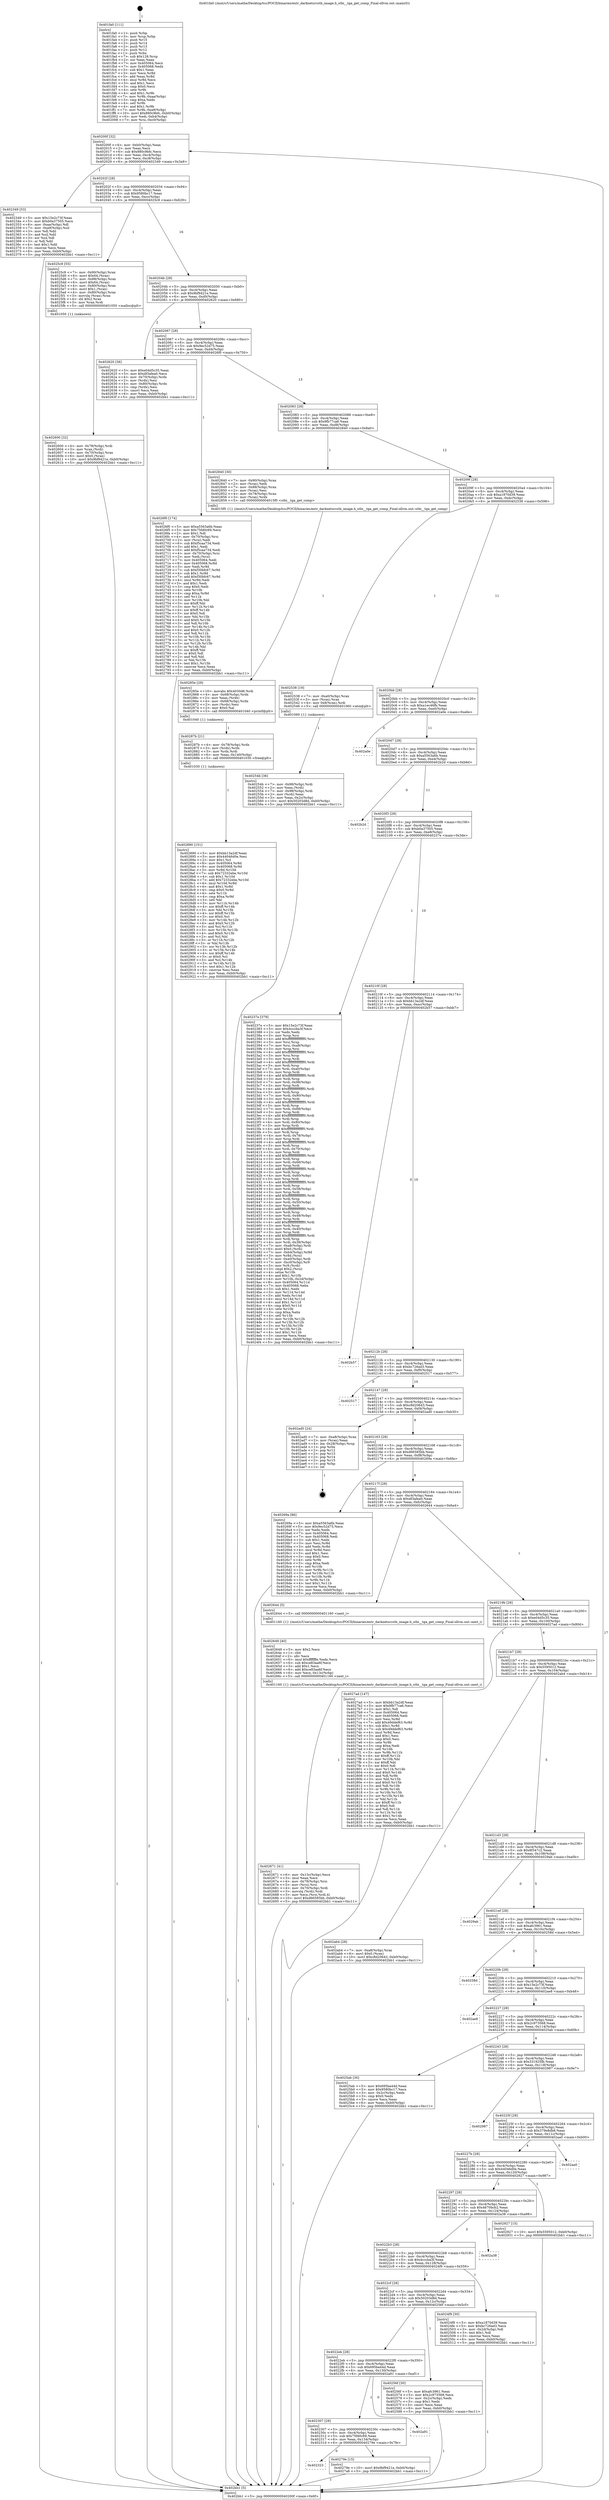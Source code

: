 digraph "0x401fa0" {
  label = "0x401fa0 (/mnt/c/Users/mathe/Desktop/tcc/POCII/binaries/extr_darknetsrcstb_image.h_stbi__tga_get_comp_Final-ollvm.out::main(0))"
  labelloc = "t"
  node[shape=record]

  Entry [label="",width=0.3,height=0.3,shape=circle,fillcolor=black,style=filled]
  "0x40200f" [label="{
     0x40200f [32]\l
     | [instrs]\l
     &nbsp;&nbsp;0x40200f \<+6\>: mov -0xb0(%rbp),%eax\l
     &nbsp;&nbsp;0x402015 \<+2\>: mov %eax,%ecx\l
     &nbsp;&nbsp;0x402017 \<+6\>: sub $0x880c9bfc,%ecx\l
     &nbsp;&nbsp;0x40201d \<+6\>: mov %eax,-0xc4(%rbp)\l
     &nbsp;&nbsp;0x402023 \<+6\>: mov %ecx,-0xc8(%rbp)\l
     &nbsp;&nbsp;0x402029 \<+6\>: je 0000000000402349 \<main+0x3a9\>\l
  }"]
  "0x402349" [label="{
     0x402349 [53]\l
     | [instrs]\l
     &nbsp;&nbsp;0x402349 \<+5\>: mov $0x15e2c73f,%eax\l
     &nbsp;&nbsp;0x40234e \<+5\>: mov $0xb0a37505,%ecx\l
     &nbsp;&nbsp;0x402353 \<+6\>: mov -0xaa(%rbp),%dl\l
     &nbsp;&nbsp;0x402359 \<+7\>: mov -0xa9(%rbp),%sil\l
     &nbsp;&nbsp;0x402360 \<+3\>: mov %dl,%dil\l
     &nbsp;&nbsp;0x402363 \<+3\>: and %sil,%dil\l
     &nbsp;&nbsp;0x402366 \<+3\>: xor %sil,%dl\l
     &nbsp;&nbsp;0x402369 \<+3\>: or %dl,%dil\l
     &nbsp;&nbsp;0x40236c \<+4\>: test $0x1,%dil\l
     &nbsp;&nbsp;0x402370 \<+3\>: cmovne %ecx,%eax\l
     &nbsp;&nbsp;0x402373 \<+6\>: mov %eax,-0xb0(%rbp)\l
     &nbsp;&nbsp;0x402379 \<+5\>: jmp 0000000000402bb1 \<main+0xc11\>\l
  }"]
  "0x40202f" [label="{
     0x40202f [28]\l
     | [instrs]\l
     &nbsp;&nbsp;0x40202f \<+5\>: jmp 0000000000402034 \<main+0x94\>\l
     &nbsp;&nbsp;0x402034 \<+6\>: mov -0xc4(%rbp),%eax\l
     &nbsp;&nbsp;0x40203a \<+5\>: sub $0x9580bc17,%eax\l
     &nbsp;&nbsp;0x40203f \<+6\>: mov %eax,-0xcc(%rbp)\l
     &nbsp;&nbsp;0x402045 \<+6\>: je 00000000004025c9 \<main+0x629\>\l
  }"]
  "0x402bb1" [label="{
     0x402bb1 [5]\l
     | [instrs]\l
     &nbsp;&nbsp;0x402bb1 \<+5\>: jmp 000000000040200f \<main+0x6f\>\l
  }"]
  "0x401fa0" [label="{
     0x401fa0 [111]\l
     | [instrs]\l
     &nbsp;&nbsp;0x401fa0 \<+1\>: push %rbp\l
     &nbsp;&nbsp;0x401fa1 \<+3\>: mov %rsp,%rbp\l
     &nbsp;&nbsp;0x401fa4 \<+2\>: push %r15\l
     &nbsp;&nbsp;0x401fa6 \<+2\>: push %r14\l
     &nbsp;&nbsp;0x401fa8 \<+2\>: push %r13\l
     &nbsp;&nbsp;0x401faa \<+2\>: push %r12\l
     &nbsp;&nbsp;0x401fac \<+1\>: push %rbx\l
     &nbsp;&nbsp;0x401fad \<+7\>: sub $0x128,%rsp\l
     &nbsp;&nbsp;0x401fb4 \<+2\>: xor %eax,%eax\l
     &nbsp;&nbsp;0x401fb6 \<+7\>: mov 0x405064,%ecx\l
     &nbsp;&nbsp;0x401fbd \<+7\>: mov 0x405068,%edx\l
     &nbsp;&nbsp;0x401fc4 \<+3\>: sub $0x1,%eax\l
     &nbsp;&nbsp;0x401fc7 \<+3\>: mov %ecx,%r8d\l
     &nbsp;&nbsp;0x401fca \<+3\>: add %eax,%r8d\l
     &nbsp;&nbsp;0x401fcd \<+4\>: imul %r8d,%ecx\l
     &nbsp;&nbsp;0x401fd1 \<+3\>: and $0x1,%ecx\l
     &nbsp;&nbsp;0x401fd4 \<+3\>: cmp $0x0,%ecx\l
     &nbsp;&nbsp;0x401fd7 \<+4\>: sete %r9b\l
     &nbsp;&nbsp;0x401fdb \<+4\>: and $0x1,%r9b\l
     &nbsp;&nbsp;0x401fdf \<+7\>: mov %r9b,-0xaa(%rbp)\l
     &nbsp;&nbsp;0x401fe6 \<+3\>: cmp $0xa,%edx\l
     &nbsp;&nbsp;0x401fe9 \<+4\>: setl %r9b\l
     &nbsp;&nbsp;0x401fed \<+4\>: and $0x1,%r9b\l
     &nbsp;&nbsp;0x401ff1 \<+7\>: mov %r9b,-0xa9(%rbp)\l
     &nbsp;&nbsp;0x401ff8 \<+10\>: movl $0x880c9bfc,-0xb0(%rbp)\l
     &nbsp;&nbsp;0x402002 \<+6\>: mov %edi,-0xb4(%rbp)\l
     &nbsp;&nbsp;0x402008 \<+7\>: mov %rsi,-0xc0(%rbp)\l
  }"]
  Exit [label="",width=0.3,height=0.3,shape=circle,fillcolor=black,style=filled,peripheries=2]
  "0x4025c9" [label="{
     0x4025c9 [55]\l
     | [instrs]\l
     &nbsp;&nbsp;0x4025c9 \<+7\>: mov -0x90(%rbp),%rax\l
     &nbsp;&nbsp;0x4025d0 \<+6\>: movl $0x64,(%rax)\l
     &nbsp;&nbsp;0x4025d6 \<+7\>: mov -0x88(%rbp),%rax\l
     &nbsp;&nbsp;0x4025dd \<+6\>: movl $0x64,(%rax)\l
     &nbsp;&nbsp;0x4025e3 \<+4\>: mov -0x80(%rbp),%rax\l
     &nbsp;&nbsp;0x4025e7 \<+6\>: movl $0x1,(%rax)\l
     &nbsp;&nbsp;0x4025ed \<+4\>: mov -0x80(%rbp),%rax\l
     &nbsp;&nbsp;0x4025f1 \<+3\>: movslq (%rax),%rax\l
     &nbsp;&nbsp;0x4025f4 \<+4\>: shl $0x2,%rax\l
     &nbsp;&nbsp;0x4025f8 \<+3\>: mov %rax,%rdi\l
     &nbsp;&nbsp;0x4025fb \<+5\>: call 0000000000401050 \<malloc@plt\>\l
     | [calls]\l
     &nbsp;&nbsp;0x401050 \{1\} (unknown)\l
  }"]
  "0x40204b" [label="{
     0x40204b [28]\l
     | [instrs]\l
     &nbsp;&nbsp;0x40204b \<+5\>: jmp 0000000000402050 \<main+0xb0\>\l
     &nbsp;&nbsp;0x402050 \<+6\>: mov -0xc4(%rbp),%eax\l
     &nbsp;&nbsp;0x402056 \<+5\>: sub $0x9bf9421e,%eax\l
     &nbsp;&nbsp;0x40205b \<+6\>: mov %eax,-0xd0(%rbp)\l
     &nbsp;&nbsp;0x402061 \<+6\>: je 0000000000402620 \<main+0x680\>\l
  }"]
  "0x402890" [label="{
     0x402890 [151]\l
     | [instrs]\l
     &nbsp;&nbsp;0x402890 \<+5\>: mov $0xbb13a2df,%eax\l
     &nbsp;&nbsp;0x402895 \<+5\>: mov $0x44046d0e,%esi\l
     &nbsp;&nbsp;0x40289a \<+2\>: mov $0x1,%cl\l
     &nbsp;&nbsp;0x40289c \<+8\>: mov 0x405064,%r8d\l
     &nbsp;&nbsp;0x4028a4 \<+8\>: mov 0x405068,%r9d\l
     &nbsp;&nbsp;0x4028ac \<+3\>: mov %r8d,%r10d\l
     &nbsp;&nbsp;0x4028af \<+7\>: sub $0x72332ebe,%r10d\l
     &nbsp;&nbsp;0x4028b6 \<+4\>: sub $0x1,%r10d\l
     &nbsp;&nbsp;0x4028ba \<+7\>: add $0x72332ebe,%r10d\l
     &nbsp;&nbsp;0x4028c1 \<+4\>: imul %r10d,%r8d\l
     &nbsp;&nbsp;0x4028c5 \<+4\>: and $0x1,%r8d\l
     &nbsp;&nbsp;0x4028c9 \<+4\>: cmp $0x0,%r8d\l
     &nbsp;&nbsp;0x4028cd \<+4\>: sete %r11b\l
     &nbsp;&nbsp;0x4028d1 \<+4\>: cmp $0xa,%r9d\l
     &nbsp;&nbsp;0x4028d5 \<+3\>: setl %bl\l
     &nbsp;&nbsp;0x4028d8 \<+3\>: mov %r11b,%r14b\l
     &nbsp;&nbsp;0x4028db \<+4\>: xor $0xff,%r14b\l
     &nbsp;&nbsp;0x4028df \<+3\>: mov %bl,%r15b\l
     &nbsp;&nbsp;0x4028e2 \<+4\>: xor $0xff,%r15b\l
     &nbsp;&nbsp;0x4028e6 \<+3\>: xor $0x0,%cl\l
     &nbsp;&nbsp;0x4028e9 \<+3\>: mov %r14b,%r12b\l
     &nbsp;&nbsp;0x4028ec \<+4\>: and $0x0,%r12b\l
     &nbsp;&nbsp;0x4028f0 \<+3\>: and %cl,%r11b\l
     &nbsp;&nbsp;0x4028f3 \<+3\>: mov %r15b,%r13b\l
     &nbsp;&nbsp;0x4028f6 \<+4\>: and $0x0,%r13b\l
     &nbsp;&nbsp;0x4028fa \<+2\>: and %cl,%bl\l
     &nbsp;&nbsp;0x4028fc \<+3\>: or %r11b,%r12b\l
     &nbsp;&nbsp;0x4028ff \<+3\>: or %bl,%r13b\l
     &nbsp;&nbsp;0x402902 \<+3\>: xor %r13b,%r12b\l
     &nbsp;&nbsp;0x402905 \<+3\>: or %r15b,%r14b\l
     &nbsp;&nbsp;0x402908 \<+4\>: xor $0xff,%r14b\l
     &nbsp;&nbsp;0x40290c \<+3\>: or $0x0,%cl\l
     &nbsp;&nbsp;0x40290f \<+3\>: and %cl,%r14b\l
     &nbsp;&nbsp;0x402912 \<+3\>: or %r14b,%r12b\l
     &nbsp;&nbsp;0x402915 \<+4\>: test $0x1,%r12b\l
     &nbsp;&nbsp;0x402919 \<+3\>: cmovne %esi,%eax\l
     &nbsp;&nbsp;0x40291c \<+6\>: mov %eax,-0xb0(%rbp)\l
     &nbsp;&nbsp;0x402922 \<+5\>: jmp 0000000000402bb1 \<main+0xc11\>\l
  }"]
  "0x402620" [label="{
     0x402620 [36]\l
     | [instrs]\l
     &nbsp;&nbsp;0x402620 \<+5\>: mov $0xe04d5c35,%eax\l
     &nbsp;&nbsp;0x402625 \<+5\>: mov $0xdf3afea0,%ecx\l
     &nbsp;&nbsp;0x40262a \<+4\>: mov -0x70(%rbp),%rdx\l
     &nbsp;&nbsp;0x40262e \<+2\>: mov (%rdx),%esi\l
     &nbsp;&nbsp;0x402630 \<+4\>: mov -0x80(%rbp),%rdx\l
     &nbsp;&nbsp;0x402634 \<+2\>: cmp (%rdx),%esi\l
     &nbsp;&nbsp;0x402636 \<+3\>: cmovl %ecx,%eax\l
     &nbsp;&nbsp;0x402639 \<+6\>: mov %eax,-0xb0(%rbp)\l
     &nbsp;&nbsp;0x40263f \<+5\>: jmp 0000000000402bb1 \<main+0xc11\>\l
  }"]
  "0x402067" [label="{
     0x402067 [28]\l
     | [instrs]\l
     &nbsp;&nbsp;0x402067 \<+5\>: jmp 000000000040206c \<main+0xcc\>\l
     &nbsp;&nbsp;0x40206c \<+6\>: mov -0xc4(%rbp),%eax\l
     &nbsp;&nbsp;0x402072 \<+5\>: sub $0x9ec52d75,%eax\l
     &nbsp;&nbsp;0x402077 \<+6\>: mov %eax,-0xd4(%rbp)\l
     &nbsp;&nbsp;0x40207d \<+6\>: je 00000000004026f0 \<main+0x750\>\l
  }"]
  "0x40287b" [label="{
     0x40287b [21]\l
     | [instrs]\l
     &nbsp;&nbsp;0x40287b \<+4\>: mov -0x78(%rbp),%rdx\l
     &nbsp;&nbsp;0x40287f \<+3\>: mov (%rdx),%rdx\l
     &nbsp;&nbsp;0x402882 \<+3\>: mov %rdx,%rdi\l
     &nbsp;&nbsp;0x402885 \<+6\>: mov %eax,-0x140(%rbp)\l
     &nbsp;&nbsp;0x40288b \<+5\>: call 0000000000401030 \<free@plt\>\l
     | [calls]\l
     &nbsp;&nbsp;0x401030 \{1\} (unknown)\l
  }"]
  "0x4026f0" [label="{
     0x4026f0 [174]\l
     | [instrs]\l
     &nbsp;&nbsp;0x4026f0 \<+5\>: mov $0xa5563a6b,%eax\l
     &nbsp;&nbsp;0x4026f5 \<+5\>: mov $0x75fd0c69,%ecx\l
     &nbsp;&nbsp;0x4026fa \<+2\>: mov $0x1,%dl\l
     &nbsp;&nbsp;0x4026fc \<+4\>: mov -0x70(%rbp),%rsi\l
     &nbsp;&nbsp;0x402700 \<+2\>: mov (%rsi),%edi\l
     &nbsp;&nbsp;0x402702 \<+6\>: sub $0xf5caa734,%edi\l
     &nbsp;&nbsp;0x402708 \<+3\>: add $0x1,%edi\l
     &nbsp;&nbsp;0x40270b \<+6\>: add $0xf5caa734,%edi\l
     &nbsp;&nbsp;0x402711 \<+4\>: mov -0x70(%rbp),%rsi\l
     &nbsp;&nbsp;0x402715 \<+2\>: mov %edi,(%rsi)\l
     &nbsp;&nbsp;0x402717 \<+7\>: mov 0x405064,%edi\l
     &nbsp;&nbsp;0x40271e \<+8\>: mov 0x405068,%r8d\l
     &nbsp;&nbsp;0x402726 \<+3\>: mov %edi,%r9d\l
     &nbsp;&nbsp;0x402729 \<+7\>: sub $0xf30bfc67,%r9d\l
     &nbsp;&nbsp;0x402730 \<+4\>: sub $0x1,%r9d\l
     &nbsp;&nbsp;0x402734 \<+7\>: add $0xf30bfc67,%r9d\l
     &nbsp;&nbsp;0x40273b \<+4\>: imul %r9d,%edi\l
     &nbsp;&nbsp;0x40273f \<+3\>: and $0x1,%edi\l
     &nbsp;&nbsp;0x402742 \<+3\>: cmp $0x0,%edi\l
     &nbsp;&nbsp;0x402745 \<+4\>: sete %r10b\l
     &nbsp;&nbsp;0x402749 \<+4\>: cmp $0xa,%r8d\l
     &nbsp;&nbsp;0x40274d \<+4\>: setl %r11b\l
     &nbsp;&nbsp;0x402751 \<+3\>: mov %r10b,%bl\l
     &nbsp;&nbsp;0x402754 \<+3\>: xor $0xff,%bl\l
     &nbsp;&nbsp;0x402757 \<+3\>: mov %r11b,%r14b\l
     &nbsp;&nbsp;0x40275a \<+4\>: xor $0xff,%r14b\l
     &nbsp;&nbsp;0x40275e \<+3\>: xor $0x0,%dl\l
     &nbsp;&nbsp;0x402761 \<+3\>: mov %bl,%r15b\l
     &nbsp;&nbsp;0x402764 \<+4\>: and $0x0,%r15b\l
     &nbsp;&nbsp;0x402768 \<+3\>: and %dl,%r10b\l
     &nbsp;&nbsp;0x40276b \<+3\>: mov %r14b,%r12b\l
     &nbsp;&nbsp;0x40276e \<+4\>: and $0x0,%r12b\l
     &nbsp;&nbsp;0x402772 \<+3\>: and %dl,%r11b\l
     &nbsp;&nbsp;0x402775 \<+3\>: or %r10b,%r15b\l
     &nbsp;&nbsp;0x402778 \<+3\>: or %r11b,%r12b\l
     &nbsp;&nbsp;0x40277b \<+3\>: xor %r12b,%r15b\l
     &nbsp;&nbsp;0x40277e \<+3\>: or %r14b,%bl\l
     &nbsp;&nbsp;0x402781 \<+3\>: xor $0xff,%bl\l
     &nbsp;&nbsp;0x402784 \<+3\>: or $0x0,%dl\l
     &nbsp;&nbsp;0x402787 \<+2\>: and %dl,%bl\l
     &nbsp;&nbsp;0x402789 \<+3\>: or %bl,%r15b\l
     &nbsp;&nbsp;0x40278c \<+4\>: test $0x1,%r15b\l
     &nbsp;&nbsp;0x402790 \<+3\>: cmovne %ecx,%eax\l
     &nbsp;&nbsp;0x402793 \<+6\>: mov %eax,-0xb0(%rbp)\l
     &nbsp;&nbsp;0x402799 \<+5\>: jmp 0000000000402bb1 \<main+0xc11\>\l
  }"]
  "0x402083" [label="{
     0x402083 [28]\l
     | [instrs]\l
     &nbsp;&nbsp;0x402083 \<+5\>: jmp 0000000000402088 \<main+0xe8\>\l
     &nbsp;&nbsp;0x402088 \<+6\>: mov -0xc4(%rbp),%eax\l
     &nbsp;&nbsp;0x40208e \<+5\>: sub $0x9fb77ca6,%eax\l
     &nbsp;&nbsp;0x402093 \<+6\>: mov %eax,-0xd8(%rbp)\l
     &nbsp;&nbsp;0x402099 \<+6\>: je 0000000000402840 \<main+0x8a0\>\l
  }"]
  "0x40285e" [label="{
     0x40285e [29]\l
     | [instrs]\l
     &nbsp;&nbsp;0x40285e \<+10\>: movabs $0x4030d6,%rdi\l
     &nbsp;&nbsp;0x402868 \<+4\>: mov -0x68(%rbp),%rdx\l
     &nbsp;&nbsp;0x40286c \<+2\>: mov %eax,(%rdx)\l
     &nbsp;&nbsp;0x40286e \<+4\>: mov -0x68(%rbp),%rdx\l
     &nbsp;&nbsp;0x402872 \<+2\>: mov (%rdx),%esi\l
     &nbsp;&nbsp;0x402874 \<+2\>: mov $0x0,%al\l
     &nbsp;&nbsp;0x402876 \<+5\>: call 0000000000401040 \<printf@plt\>\l
     | [calls]\l
     &nbsp;&nbsp;0x401040 \{1\} (unknown)\l
  }"]
  "0x402840" [label="{
     0x402840 [30]\l
     | [instrs]\l
     &nbsp;&nbsp;0x402840 \<+7\>: mov -0x90(%rbp),%rax\l
     &nbsp;&nbsp;0x402847 \<+2\>: mov (%rax),%edi\l
     &nbsp;&nbsp;0x402849 \<+7\>: mov -0x88(%rbp),%rax\l
     &nbsp;&nbsp;0x402850 \<+2\>: mov (%rax),%esi\l
     &nbsp;&nbsp;0x402852 \<+4\>: mov -0x78(%rbp),%rax\l
     &nbsp;&nbsp;0x402856 \<+3\>: mov (%rax),%rdx\l
     &nbsp;&nbsp;0x402859 \<+5\>: call 00000000004015f0 \<stbi__tga_get_comp\>\l
     | [calls]\l
     &nbsp;&nbsp;0x4015f0 \{1\} (/mnt/c/Users/mathe/Desktop/tcc/POCII/binaries/extr_darknetsrcstb_image.h_stbi__tga_get_comp_Final-ollvm.out::stbi__tga_get_comp)\l
  }"]
  "0x40209f" [label="{
     0x40209f [28]\l
     | [instrs]\l
     &nbsp;&nbsp;0x40209f \<+5\>: jmp 00000000004020a4 \<main+0x104\>\l
     &nbsp;&nbsp;0x4020a4 \<+6\>: mov -0xc4(%rbp),%eax\l
     &nbsp;&nbsp;0x4020aa \<+5\>: sub $0xa1870d39,%eax\l
     &nbsp;&nbsp;0x4020af \<+6\>: mov %eax,-0xdc(%rbp)\l
     &nbsp;&nbsp;0x4020b5 \<+6\>: je 0000000000402538 \<main+0x598\>\l
  }"]
  "0x402323" [label="{
     0x402323\l
  }", style=dashed]
  "0x402538" [label="{
     0x402538 [19]\l
     | [instrs]\l
     &nbsp;&nbsp;0x402538 \<+7\>: mov -0xa0(%rbp),%rax\l
     &nbsp;&nbsp;0x40253f \<+3\>: mov (%rax),%rax\l
     &nbsp;&nbsp;0x402542 \<+4\>: mov 0x8(%rax),%rdi\l
     &nbsp;&nbsp;0x402546 \<+5\>: call 0000000000401060 \<atoi@plt\>\l
     | [calls]\l
     &nbsp;&nbsp;0x401060 \{1\} (unknown)\l
  }"]
  "0x4020bb" [label="{
     0x4020bb [28]\l
     | [instrs]\l
     &nbsp;&nbsp;0x4020bb \<+5\>: jmp 00000000004020c0 \<main+0x120\>\l
     &nbsp;&nbsp;0x4020c0 \<+6\>: mov -0xc4(%rbp),%eax\l
     &nbsp;&nbsp;0x4020c6 \<+5\>: sub $0xa1ec46fb,%eax\l
     &nbsp;&nbsp;0x4020cb \<+6\>: mov %eax,-0xe0(%rbp)\l
     &nbsp;&nbsp;0x4020d1 \<+6\>: je 0000000000402a0e \<main+0xa6e\>\l
  }"]
  "0x40279e" [label="{
     0x40279e [15]\l
     | [instrs]\l
     &nbsp;&nbsp;0x40279e \<+10\>: movl $0x9bf9421e,-0xb0(%rbp)\l
     &nbsp;&nbsp;0x4027a8 \<+5\>: jmp 0000000000402bb1 \<main+0xc11\>\l
  }"]
  "0x402a0e" [label="{
     0x402a0e\l
  }", style=dashed]
  "0x4020d7" [label="{
     0x4020d7 [28]\l
     | [instrs]\l
     &nbsp;&nbsp;0x4020d7 \<+5\>: jmp 00000000004020dc \<main+0x13c\>\l
     &nbsp;&nbsp;0x4020dc \<+6\>: mov -0xc4(%rbp),%eax\l
     &nbsp;&nbsp;0x4020e2 \<+5\>: sub $0xa5563a6b,%eax\l
     &nbsp;&nbsp;0x4020e7 \<+6\>: mov %eax,-0xe4(%rbp)\l
     &nbsp;&nbsp;0x4020ed \<+6\>: je 0000000000402b2d \<main+0xb8d\>\l
  }"]
  "0x402307" [label="{
     0x402307 [28]\l
     | [instrs]\l
     &nbsp;&nbsp;0x402307 \<+5\>: jmp 000000000040230c \<main+0x36c\>\l
     &nbsp;&nbsp;0x40230c \<+6\>: mov -0xc4(%rbp),%eax\l
     &nbsp;&nbsp;0x402312 \<+5\>: sub $0x75fd0c69,%eax\l
     &nbsp;&nbsp;0x402317 \<+6\>: mov %eax,-0x134(%rbp)\l
     &nbsp;&nbsp;0x40231d \<+6\>: je 000000000040279e \<main+0x7fe\>\l
  }"]
  "0x402b2d" [label="{
     0x402b2d\l
  }", style=dashed]
  "0x4020f3" [label="{
     0x4020f3 [28]\l
     | [instrs]\l
     &nbsp;&nbsp;0x4020f3 \<+5\>: jmp 00000000004020f8 \<main+0x158\>\l
     &nbsp;&nbsp;0x4020f8 \<+6\>: mov -0xc4(%rbp),%eax\l
     &nbsp;&nbsp;0x4020fe \<+5\>: sub $0xb0a37505,%eax\l
     &nbsp;&nbsp;0x402103 \<+6\>: mov %eax,-0xe8(%rbp)\l
     &nbsp;&nbsp;0x402109 \<+6\>: je 000000000040237e \<main+0x3de\>\l
  }"]
  "0x402a91" [label="{
     0x402a91\l
  }", style=dashed]
  "0x40237e" [label="{
     0x40237e [379]\l
     | [instrs]\l
     &nbsp;&nbsp;0x40237e \<+5\>: mov $0x15e2c73f,%eax\l
     &nbsp;&nbsp;0x402383 \<+5\>: mov $0x4cccba3f,%ecx\l
     &nbsp;&nbsp;0x402388 \<+2\>: xor %edx,%edx\l
     &nbsp;&nbsp;0x40238a \<+3\>: mov %rsp,%rsi\l
     &nbsp;&nbsp;0x40238d \<+4\>: add $0xfffffffffffffff0,%rsi\l
     &nbsp;&nbsp;0x402391 \<+3\>: mov %rsi,%rsp\l
     &nbsp;&nbsp;0x402394 \<+7\>: mov %rsi,-0xa8(%rbp)\l
     &nbsp;&nbsp;0x40239b \<+3\>: mov %rsp,%rsi\l
     &nbsp;&nbsp;0x40239e \<+4\>: add $0xfffffffffffffff0,%rsi\l
     &nbsp;&nbsp;0x4023a2 \<+3\>: mov %rsi,%rsp\l
     &nbsp;&nbsp;0x4023a5 \<+3\>: mov %rsp,%rdi\l
     &nbsp;&nbsp;0x4023a8 \<+4\>: add $0xfffffffffffffff0,%rdi\l
     &nbsp;&nbsp;0x4023ac \<+3\>: mov %rdi,%rsp\l
     &nbsp;&nbsp;0x4023af \<+7\>: mov %rdi,-0xa0(%rbp)\l
     &nbsp;&nbsp;0x4023b6 \<+3\>: mov %rsp,%rdi\l
     &nbsp;&nbsp;0x4023b9 \<+4\>: add $0xfffffffffffffff0,%rdi\l
     &nbsp;&nbsp;0x4023bd \<+3\>: mov %rdi,%rsp\l
     &nbsp;&nbsp;0x4023c0 \<+7\>: mov %rdi,-0x98(%rbp)\l
     &nbsp;&nbsp;0x4023c7 \<+3\>: mov %rsp,%rdi\l
     &nbsp;&nbsp;0x4023ca \<+4\>: add $0xfffffffffffffff0,%rdi\l
     &nbsp;&nbsp;0x4023ce \<+3\>: mov %rdi,%rsp\l
     &nbsp;&nbsp;0x4023d1 \<+7\>: mov %rdi,-0x90(%rbp)\l
     &nbsp;&nbsp;0x4023d8 \<+3\>: mov %rsp,%rdi\l
     &nbsp;&nbsp;0x4023db \<+4\>: add $0xfffffffffffffff0,%rdi\l
     &nbsp;&nbsp;0x4023df \<+3\>: mov %rdi,%rsp\l
     &nbsp;&nbsp;0x4023e2 \<+7\>: mov %rdi,-0x88(%rbp)\l
     &nbsp;&nbsp;0x4023e9 \<+3\>: mov %rsp,%rdi\l
     &nbsp;&nbsp;0x4023ec \<+4\>: add $0xfffffffffffffff0,%rdi\l
     &nbsp;&nbsp;0x4023f0 \<+3\>: mov %rdi,%rsp\l
     &nbsp;&nbsp;0x4023f3 \<+4\>: mov %rdi,-0x80(%rbp)\l
     &nbsp;&nbsp;0x4023f7 \<+3\>: mov %rsp,%rdi\l
     &nbsp;&nbsp;0x4023fa \<+4\>: add $0xfffffffffffffff0,%rdi\l
     &nbsp;&nbsp;0x4023fe \<+3\>: mov %rdi,%rsp\l
     &nbsp;&nbsp;0x402401 \<+4\>: mov %rdi,-0x78(%rbp)\l
     &nbsp;&nbsp;0x402405 \<+3\>: mov %rsp,%rdi\l
     &nbsp;&nbsp;0x402408 \<+4\>: add $0xfffffffffffffff0,%rdi\l
     &nbsp;&nbsp;0x40240c \<+3\>: mov %rdi,%rsp\l
     &nbsp;&nbsp;0x40240f \<+4\>: mov %rdi,-0x70(%rbp)\l
     &nbsp;&nbsp;0x402413 \<+3\>: mov %rsp,%rdi\l
     &nbsp;&nbsp;0x402416 \<+4\>: add $0xfffffffffffffff0,%rdi\l
     &nbsp;&nbsp;0x40241a \<+3\>: mov %rdi,%rsp\l
     &nbsp;&nbsp;0x40241d \<+4\>: mov %rdi,-0x68(%rbp)\l
     &nbsp;&nbsp;0x402421 \<+3\>: mov %rsp,%rdi\l
     &nbsp;&nbsp;0x402424 \<+4\>: add $0xfffffffffffffff0,%rdi\l
     &nbsp;&nbsp;0x402428 \<+3\>: mov %rdi,%rsp\l
     &nbsp;&nbsp;0x40242b \<+4\>: mov %rdi,-0x60(%rbp)\l
     &nbsp;&nbsp;0x40242f \<+3\>: mov %rsp,%rdi\l
     &nbsp;&nbsp;0x402432 \<+4\>: add $0xfffffffffffffff0,%rdi\l
     &nbsp;&nbsp;0x402436 \<+3\>: mov %rdi,%rsp\l
     &nbsp;&nbsp;0x402439 \<+4\>: mov %rdi,-0x58(%rbp)\l
     &nbsp;&nbsp;0x40243d \<+3\>: mov %rsp,%rdi\l
     &nbsp;&nbsp;0x402440 \<+4\>: add $0xfffffffffffffff0,%rdi\l
     &nbsp;&nbsp;0x402444 \<+3\>: mov %rdi,%rsp\l
     &nbsp;&nbsp;0x402447 \<+4\>: mov %rdi,-0x50(%rbp)\l
     &nbsp;&nbsp;0x40244b \<+3\>: mov %rsp,%rdi\l
     &nbsp;&nbsp;0x40244e \<+4\>: add $0xfffffffffffffff0,%rdi\l
     &nbsp;&nbsp;0x402452 \<+3\>: mov %rdi,%rsp\l
     &nbsp;&nbsp;0x402455 \<+4\>: mov %rdi,-0x48(%rbp)\l
     &nbsp;&nbsp;0x402459 \<+3\>: mov %rsp,%rdi\l
     &nbsp;&nbsp;0x40245c \<+4\>: add $0xfffffffffffffff0,%rdi\l
     &nbsp;&nbsp;0x402460 \<+3\>: mov %rdi,%rsp\l
     &nbsp;&nbsp;0x402463 \<+4\>: mov %rdi,-0x40(%rbp)\l
     &nbsp;&nbsp;0x402467 \<+3\>: mov %rsp,%rdi\l
     &nbsp;&nbsp;0x40246a \<+4\>: add $0xfffffffffffffff0,%rdi\l
     &nbsp;&nbsp;0x40246e \<+3\>: mov %rdi,%rsp\l
     &nbsp;&nbsp;0x402471 \<+4\>: mov %rdi,-0x38(%rbp)\l
     &nbsp;&nbsp;0x402475 \<+7\>: mov -0xa8(%rbp),%rdi\l
     &nbsp;&nbsp;0x40247c \<+6\>: movl $0x0,(%rdi)\l
     &nbsp;&nbsp;0x402482 \<+7\>: mov -0xb4(%rbp),%r8d\l
     &nbsp;&nbsp;0x402489 \<+3\>: mov %r8d,(%rsi)\l
     &nbsp;&nbsp;0x40248c \<+7\>: mov -0xa0(%rbp),%rdi\l
     &nbsp;&nbsp;0x402493 \<+7\>: mov -0xc0(%rbp),%r9\l
     &nbsp;&nbsp;0x40249a \<+3\>: mov %r9,(%rdi)\l
     &nbsp;&nbsp;0x40249d \<+3\>: cmpl $0x2,(%rsi)\l
     &nbsp;&nbsp;0x4024a0 \<+4\>: setne %r10b\l
     &nbsp;&nbsp;0x4024a4 \<+4\>: and $0x1,%r10b\l
     &nbsp;&nbsp;0x4024a8 \<+4\>: mov %r10b,-0x2d(%rbp)\l
     &nbsp;&nbsp;0x4024ac \<+8\>: mov 0x405064,%r11d\l
     &nbsp;&nbsp;0x4024b4 \<+7\>: mov 0x405068,%ebx\l
     &nbsp;&nbsp;0x4024bb \<+3\>: sub $0x1,%edx\l
     &nbsp;&nbsp;0x4024be \<+3\>: mov %r11d,%r14d\l
     &nbsp;&nbsp;0x4024c1 \<+3\>: add %edx,%r14d\l
     &nbsp;&nbsp;0x4024c4 \<+4\>: imul %r14d,%r11d\l
     &nbsp;&nbsp;0x4024c8 \<+4\>: and $0x1,%r11d\l
     &nbsp;&nbsp;0x4024cc \<+4\>: cmp $0x0,%r11d\l
     &nbsp;&nbsp;0x4024d0 \<+4\>: sete %r10b\l
     &nbsp;&nbsp;0x4024d4 \<+3\>: cmp $0xa,%ebx\l
     &nbsp;&nbsp;0x4024d7 \<+4\>: setl %r15b\l
     &nbsp;&nbsp;0x4024db \<+3\>: mov %r10b,%r12b\l
     &nbsp;&nbsp;0x4024de \<+3\>: and %r15b,%r12b\l
     &nbsp;&nbsp;0x4024e1 \<+3\>: xor %r15b,%r10b\l
     &nbsp;&nbsp;0x4024e4 \<+3\>: or %r10b,%r12b\l
     &nbsp;&nbsp;0x4024e7 \<+4\>: test $0x1,%r12b\l
     &nbsp;&nbsp;0x4024eb \<+3\>: cmovne %ecx,%eax\l
     &nbsp;&nbsp;0x4024ee \<+6\>: mov %eax,-0xb0(%rbp)\l
     &nbsp;&nbsp;0x4024f4 \<+5\>: jmp 0000000000402bb1 \<main+0xc11\>\l
  }"]
  "0x40210f" [label="{
     0x40210f [28]\l
     | [instrs]\l
     &nbsp;&nbsp;0x40210f \<+5\>: jmp 0000000000402114 \<main+0x174\>\l
     &nbsp;&nbsp;0x402114 \<+6\>: mov -0xc4(%rbp),%eax\l
     &nbsp;&nbsp;0x40211a \<+5\>: sub $0xbb13a2df,%eax\l
     &nbsp;&nbsp;0x40211f \<+6\>: mov %eax,-0xec(%rbp)\l
     &nbsp;&nbsp;0x402125 \<+6\>: je 0000000000402b57 \<main+0xbb7\>\l
  }"]
  "0x402671" [label="{
     0x402671 [41]\l
     | [instrs]\l
     &nbsp;&nbsp;0x402671 \<+6\>: mov -0x13c(%rbp),%ecx\l
     &nbsp;&nbsp;0x402677 \<+3\>: imul %eax,%ecx\l
     &nbsp;&nbsp;0x40267a \<+4\>: mov -0x78(%rbp),%rsi\l
     &nbsp;&nbsp;0x40267e \<+3\>: mov (%rsi),%rsi\l
     &nbsp;&nbsp;0x402681 \<+4\>: mov -0x70(%rbp),%rdi\l
     &nbsp;&nbsp;0x402685 \<+3\>: movslq (%rdi),%rdi\l
     &nbsp;&nbsp;0x402688 \<+3\>: mov %ecx,(%rsi,%rdi,4)\l
     &nbsp;&nbsp;0x40268b \<+10\>: movl $0xd66585bb,-0xb0(%rbp)\l
     &nbsp;&nbsp;0x402695 \<+5\>: jmp 0000000000402bb1 \<main+0xc11\>\l
  }"]
  "0x402649" [label="{
     0x402649 [40]\l
     | [instrs]\l
     &nbsp;&nbsp;0x402649 \<+5\>: mov $0x2,%ecx\l
     &nbsp;&nbsp;0x40264e \<+1\>: cltd\l
     &nbsp;&nbsp;0x40264f \<+2\>: idiv %ecx\l
     &nbsp;&nbsp;0x402651 \<+6\>: imul $0xfffffffe,%edx,%ecx\l
     &nbsp;&nbsp;0x402657 \<+6\>: sub $0xce83aa6f,%ecx\l
     &nbsp;&nbsp;0x40265d \<+3\>: add $0x1,%ecx\l
     &nbsp;&nbsp;0x402660 \<+6\>: add $0xce83aa6f,%ecx\l
     &nbsp;&nbsp;0x402666 \<+6\>: mov %ecx,-0x13c(%rbp)\l
     &nbsp;&nbsp;0x40266c \<+5\>: call 0000000000401160 \<next_i\>\l
     | [calls]\l
     &nbsp;&nbsp;0x401160 \{1\} (/mnt/c/Users/mathe/Desktop/tcc/POCII/binaries/extr_darknetsrcstb_image.h_stbi__tga_get_comp_Final-ollvm.out::next_i)\l
  }"]
  "0x402b57" [label="{
     0x402b57\l
  }", style=dashed]
  "0x40212b" [label="{
     0x40212b [28]\l
     | [instrs]\l
     &nbsp;&nbsp;0x40212b \<+5\>: jmp 0000000000402130 \<main+0x190\>\l
     &nbsp;&nbsp;0x402130 \<+6\>: mov -0xc4(%rbp),%eax\l
     &nbsp;&nbsp;0x402136 \<+5\>: sub $0xbc726ad3,%eax\l
     &nbsp;&nbsp;0x40213b \<+6\>: mov %eax,-0xf0(%rbp)\l
     &nbsp;&nbsp;0x402141 \<+6\>: je 0000000000402517 \<main+0x577\>\l
  }"]
  "0x402600" [label="{
     0x402600 [32]\l
     | [instrs]\l
     &nbsp;&nbsp;0x402600 \<+4\>: mov -0x78(%rbp),%rdi\l
     &nbsp;&nbsp;0x402604 \<+3\>: mov %rax,(%rdi)\l
     &nbsp;&nbsp;0x402607 \<+4\>: mov -0x70(%rbp),%rax\l
     &nbsp;&nbsp;0x40260b \<+6\>: movl $0x0,(%rax)\l
     &nbsp;&nbsp;0x402611 \<+10\>: movl $0x9bf9421e,-0xb0(%rbp)\l
     &nbsp;&nbsp;0x40261b \<+5\>: jmp 0000000000402bb1 \<main+0xc11\>\l
  }"]
  "0x402517" [label="{
     0x402517\l
  }", style=dashed]
  "0x402147" [label="{
     0x402147 [28]\l
     | [instrs]\l
     &nbsp;&nbsp;0x402147 \<+5\>: jmp 000000000040214c \<main+0x1ac\>\l
     &nbsp;&nbsp;0x40214c \<+6\>: mov -0xc4(%rbp),%eax\l
     &nbsp;&nbsp;0x402152 \<+5\>: sub $0xc8d20643,%eax\l
     &nbsp;&nbsp;0x402157 \<+6\>: mov %eax,-0xf4(%rbp)\l
     &nbsp;&nbsp;0x40215d \<+6\>: je 0000000000402ad0 \<main+0xb30\>\l
  }"]
  "0x4022eb" [label="{
     0x4022eb [28]\l
     | [instrs]\l
     &nbsp;&nbsp;0x4022eb \<+5\>: jmp 00000000004022f0 \<main+0x350\>\l
     &nbsp;&nbsp;0x4022f0 \<+6\>: mov -0xc4(%rbp),%eax\l
     &nbsp;&nbsp;0x4022f6 \<+5\>: sub $0x695ba44d,%eax\l
     &nbsp;&nbsp;0x4022fb \<+6\>: mov %eax,-0x130(%rbp)\l
     &nbsp;&nbsp;0x402301 \<+6\>: je 0000000000402a91 \<main+0xaf1\>\l
  }"]
  "0x402ad0" [label="{
     0x402ad0 [24]\l
     | [instrs]\l
     &nbsp;&nbsp;0x402ad0 \<+7\>: mov -0xa8(%rbp),%rax\l
     &nbsp;&nbsp;0x402ad7 \<+2\>: mov (%rax),%eax\l
     &nbsp;&nbsp;0x402ad9 \<+4\>: lea -0x28(%rbp),%rsp\l
     &nbsp;&nbsp;0x402add \<+1\>: pop %rbx\l
     &nbsp;&nbsp;0x402ade \<+2\>: pop %r12\l
     &nbsp;&nbsp;0x402ae0 \<+2\>: pop %r13\l
     &nbsp;&nbsp;0x402ae2 \<+2\>: pop %r14\l
     &nbsp;&nbsp;0x402ae4 \<+2\>: pop %r15\l
     &nbsp;&nbsp;0x402ae6 \<+1\>: pop %rbp\l
     &nbsp;&nbsp;0x402ae7 \<+1\>: ret\l
  }"]
  "0x402163" [label="{
     0x402163 [28]\l
     | [instrs]\l
     &nbsp;&nbsp;0x402163 \<+5\>: jmp 0000000000402168 \<main+0x1c8\>\l
     &nbsp;&nbsp;0x402168 \<+6\>: mov -0xc4(%rbp),%eax\l
     &nbsp;&nbsp;0x40216e \<+5\>: sub $0xd66585bb,%eax\l
     &nbsp;&nbsp;0x402173 \<+6\>: mov %eax,-0xf8(%rbp)\l
     &nbsp;&nbsp;0x402179 \<+6\>: je 000000000040269a \<main+0x6fa\>\l
  }"]
  "0x40256f" [label="{
     0x40256f [30]\l
     | [instrs]\l
     &nbsp;&nbsp;0x40256f \<+5\>: mov $0xafc3961,%eax\l
     &nbsp;&nbsp;0x402574 \<+5\>: mov $0x2c973568,%ecx\l
     &nbsp;&nbsp;0x402579 \<+3\>: mov -0x2c(%rbp),%edx\l
     &nbsp;&nbsp;0x40257c \<+3\>: cmp $0x1,%edx\l
     &nbsp;&nbsp;0x40257f \<+3\>: cmovl %ecx,%eax\l
     &nbsp;&nbsp;0x402582 \<+6\>: mov %eax,-0xb0(%rbp)\l
     &nbsp;&nbsp;0x402588 \<+5\>: jmp 0000000000402bb1 \<main+0xc11\>\l
  }"]
  "0x40269a" [label="{
     0x40269a [86]\l
     | [instrs]\l
     &nbsp;&nbsp;0x40269a \<+5\>: mov $0xa5563a6b,%eax\l
     &nbsp;&nbsp;0x40269f \<+5\>: mov $0x9ec52d75,%ecx\l
     &nbsp;&nbsp;0x4026a4 \<+2\>: xor %edx,%edx\l
     &nbsp;&nbsp;0x4026a6 \<+7\>: mov 0x405064,%esi\l
     &nbsp;&nbsp;0x4026ad \<+7\>: mov 0x405068,%edi\l
     &nbsp;&nbsp;0x4026b4 \<+3\>: sub $0x1,%edx\l
     &nbsp;&nbsp;0x4026b7 \<+3\>: mov %esi,%r8d\l
     &nbsp;&nbsp;0x4026ba \<+3\>: add %edx,%r8d\l
     &nbsp;&nbsp;0x4026bd \<+4\>: imul %r8d,%esi\l
     &nbsp;&nbsp;0x4026c1 \<+3\>: and $0x1,%esi\l
     &nbsp;&nbsp;0x4026c4 \<+3\>: cmp $0x0,%esi\l
     &nbsp;&nbsp;0x4026c7 \<+4\>: sete %r9b\l
     &nbsp;&nbsp;0x4026cb \<+3\>: cmp $0xa,%edi\l
     &nbsp;&nbsp;0x4026ce \<+4\>: setl %r10b\l
     &nbsp;&nbsp;0x4026d2 \<+3\>: mov %r9b,%r11b\l
     &nbsp;&nbsp;0x4026d5 \<+3\>: and %r10b,%r11b\l
     &nbsp;&nbsp;0x4026d8 \<+3\>: xor %r10b,%r9b\l
     &nbsp;&nbsp;0x4026db \<+3\>: or %r9b,%r11b\l
     &nbsp;&nbsp;0x4026de \<+4\>: test $0x1,%r11b\l
     &nbsp;&nbsp;0x4026e2 \<+3\>: cmovne %ecx,%eax\l
     &nbsp;&nbsp;0x4026e5 \<+6\>: mov %eax,-0xb0(%rbp)\l
     &nbsp;&nbsp;0x4026eb \<+5\>: jmp 0000000000402bb1 \<main+0xc11\>\l
  }"]
  "0x40217f" [label="{
     0x40217f [28]\l
     | [instrs]\l
     &nbsp;&nbsp;0x40217f \<+5\>: jmp 0000000000402184 \<main+0x1e4\>\l
     &nbsp;&nbsp;0x402184 \<+6\>: mov -0xc4(%rbp),%eax\l
     &nbsp;&nbsp;0x40218a \<+5\>: sub $0xdf3afea0,%eax\l
     &nbsp;&nbsp;0x40218f \<+6\>: mov %eax,-0xfc(%rbp)\l
     &nbsp;&nbsp;0x402195 \<+6\>: je 0000000000402644 \<main+0x6a4\>\l
  }"]
  "0x40254b" [label="{
     0x40254b [36]\l
     | [instrs]\l
     &nbsp;&nbsp;0x40254b \<+7\>: mov -0x98(%rbp),%rdi\l
     &nbsp;&nbsp;0x402552 \<+2\>: mov %eax,(%rdi)\l
     &nbsp;&nbsp;0x402554 \<+7\>: mov -0x98(%rbp),%rdi\l
     &nbsp;&nbsp;0x40255b \<+2\>: mov (%rdi),%eax\l
     &nbsp;&nbsp;0x40255d \<+3\>: mov %eax,-0x2c(%rbp)\l
     &nbsp;&nbsp;0x402560 \<+10\>: movl $0x50203d8d,-0xb0(%rbp)\l
     &nbsp;&nbsp;0x40256a \<+5\>: jmp 0000000000402bb1 \<main+0xc11\>\l
  }"]
  "0x402644" [label="{
     0x402644 [5]\l
     | [instrs]\l
     &nbsp;&nbsp;0x402644 \<+5\>: call 0000000000401160 \<next_i\>\l
     | [calls]\l
     &nbsp;&nbsp;0x401160 \{1\} (/mnt/c/Users/mathe/Desktop/tcc/POCII/binaries/extr_darknetsrcstb_image.h_stbi__tga_get_comp_Final-ollvm.out::next_i)\l
  }"]
  "0x40219b" [label="{
     0x40219b [28]\l
     | [instrs]\l
     &nbsp;&nbsp;0x40219b \<+5\>: jmp 00000000004021a0 \<main+0x200\>\l
     &nbsp;&nbsp;0x4021a0 \<+6\>: mov -0xc4(%rbp),%eax\l
     &nbsp;&nbsp;0x4021a6 \<+5\>: sub $0xe04d5c35,%eax\l
     &nbsp;&nbsp;0x4021ab \<+6\>: mov %eax,-0x100(%rbp)\l
     &nbsp;&nbsp;0x4021b1 \<+6\>: je 00000000004027ad \<main+0x80d\>\l
  }"]
  "0x4022cf" [label="{
     0x4022cf [28]\l
     | [instrs]\l
     &nbsp;&nbsp;0x4022cf \<+5\>: jmp 00000000004022d4 \<main+0x334\>\l
     &nbsp;&nbsp;0x4022d4 \<+6\>: mov -0xc4(%rbp),%eax\l
     &nbsp;&nbsp;0x4022da \<+5\>: sub $0x50203d8d,%eax\l
     &nbsp;&nbsp;0x4022df \<+6\>: mov %eax,-0x12c(%rbp)\l
     &nbsp;&nbsp;0x4022e5 \<+6\>: je 000000000040256f \<main+0x5cf\>\l
  }"]
  "0x4027ad" [label="{
     0x4027ad [147]\l
     | [instrs]\l
     &nbsp;&nbsp;0x4027ad \<+5\>: mov $0xbb13a2df,%eax\l
     &nbsp;&nbsp;0x4027b2 \<+5\>: mov $0x9fb77ca6,%ecx\l
     &nbsp;&nbsp;0x4027b7 \<+2\>: mov $0x1,%dl\l
     &nbsp;&nbsp;0x4027b9 \<+7\>: mov 0x405064,%esi\l
     &nbsp;&nbsp;0x4027c0 \<+7\>: mov 0x405068,%edi\l
     &nbsp;&nbsp;0x4027c7 \<+3\>: mov %esi,%r8d\l
     &nbsp;&nbsp;0x4027ca \<+7\>: add $0x49ddef63,%r8d\l
     &nbsp;&nbsp;0x4027d1 \<+4\>: sub $0x1,%r8d\l
     &nbsp;&nbsp;0x4027d5 \<+7\>: sub $0x49ddef63,%r8d\l
     &nbsp;&nbsp;0x4027dc \<+4\>: imul %r8d,%esi\l
     &nbsp;&nbsp;0x4027e0 \<+3\>: and $0x1,%esi\l
     &nbsp;&nbsp;0x4027e3 \<+3\>: cmp $0x0,%esi\l
     &nbsp;&nbsp;0x4027e6 \<+4\>: sete %r9b\l
     &nbsp;&nbsp;0x4027ea \<+3\>: cmp $0xa,%edi\l
     &nbsp;&nbsp;0x4027ed \<+4\>: setl %r10b\l
     &nbsp;&nbsp;0x4027f1 \<+3\>: mov %r9b,%r11b\l
     &nbsp;&nbsp;0x4027f4 \<+4\>: xor $0xff,%r11b\l
     &nbsp;&nbsp;0x4027f8 \<+3\>: mov %r10b,%bl\l
     &nbsp;&nbsp;0x4027fb \<+3\>: xor $0xff,%bl\l
     &nbsp;&nbsp;0x4027fe \<+3\>: xor $0x0,%dl\l
     &nbsp;&nbsp;0x402801 \<+3\>: mov %r11b,%r14b\l
     &nbsp;&nbsp;0x402804 \<+4\>: and $0x0,%r14b\l
     &nbsp;&nbsp;0x402808 \<+3\>: and %dl,%r9b\l
     &nbsp;&nbsp;0x40280b \<+3\>: mov %bl,%r15b\l
     &nbsp;&nbsp;0x40280e \<+4\>: and $0x0,%r15b\l
     &nbsp;&nbsp;0x402812 \<+3\>: and %dl,%r10b\l
     &nbsp;&nbsp;0x402815 \<+3\>: or %r9b,%r14b\l
     &nbsp;&nbsp;0x402818 \<+3\>: or %r10b,%r15b\l
     &nbsp;&nbsp;0x40281b \<+3\>: xor %r15b,%r14b\l
     &nbsp;&nbsp;0x40281e \<+3\>: or %bl,%r11b\l
     &nbsp;&nbsp;0x402821 \<+4\>: xor $0xff,%r11b\l
     &nbsp;&nbsp;0x402825 \<+3\>: or $0x0,%dl\l
     &nbsp;&nbsp;0x402828 \<+3\>: and %dl,%r11b\l
     &nbsp;&nbsp;0x40282b \<+3\>: or %r11b,%r14b\l
     &nbsp;&nbsp;0x40282e \<+4\>: test $0x1,%r14b\l
     &nbsp;&nbsp;0x402832 \<+3\>: cmovne %ecx,%eax\l
     &nbsp;&nbsp;0x402835 \<+6\>: mov %eax,-0xb0(%rbp)\l
     &nbsp;&nbsp;0x40283b \<+5\>: jmp 0000000000402bb1 \<main+0xc11\>\l
  }"]
  "0x4021b7" [label="{
     0x4021b7 [28]\l
     | [instrs]\l
     &nbsp;&nbsp;0x4021b7 \<+5\>: jmp 00000000004021bc \<main+0x21c\>\l
     &nbsp;&nbsp;0x4021bc \<+6\>: mov -0xc4(%rbp),%eax\l
     &nbsp;&nbsp;0x4021c2 \<+5\>: sub $0x5595012,%eax\l
     &nbsp;&nbsp;0x4021c7 \<+6\>: mov %eax,-0x104(%rbp)\l
     &nbsp;&nbsp;0x4021cd \<+6\>: je 0000000000402ab4 \<main+0xb14\>\l
  }"]
  "0x4024f9" [label="{
     0x4024f9 [30]\l
     | [instrs]\l
     &nbsp;&nbsp;0x4024f9 \<+5\>: mov $0xa1870d39,%eax\l
     &nbsp;&nbsp;0x4024fe \<+5\>: mov $0xbc726ad3,%ecx\l
     &nbsp;&nbsp;0x402503 \<+3\>: mov -0x2d(%rbp),%dl\l
     &nbsp;&nbsp;0x402506 \<+3\>: test $0x1,%dl\l
     &nbsp;&nbsp;0x402509 \<+3\>: cmovne %ecx,%eax\l
     &nbsp;&nbsp;0x40250c \<+6\>: mov %eax,-0xb0(%rbp)\l
     &nbsp;&nbsp;0x402512 \<+5\>: jmp 0000000000402bb1 \<main+0xc11\>\l
  }"]
  "0x402ab4" [label="{
     0x402ab4 [28]\l
     | [instrs]\l
     &nbsp;&nbsp;0x402ab4 \<+7\>: mov -0xa8(%rbp),%rax\l
     &nbsp;&nbsp;0x402abb \<+6\>: movl $0x0,(%rax)\l
     &nbsp;&nbsp;0x402ac1 \<+10\>: movl $0xc8d20643,-0xb0(%rbp)\l
     &nbsp;&nbsp;0x402acb \<+5\>: jmp 0000000000402bb1 \<main+0xc11\>\l
  }"]
  "0x4021d3" [label="{
     0x4021d3 [28]\l
     | [instrs]\l
     &nbsp;&nbsp;0x4021d3 \<+5\>: jmp 00000000004021d8 \<main+0x238\>\l
     &nbsp;&nbsp;0x4021d8 \<+6\>: mov -0xc4(%rbp),%eax\l
     &nbsp;&nbsp;0x4021de \<+5\>: sub $0x8f347c2,%eax\l
     &nbsp;&nbsp;0x4021e3 \<+6\>: mov %eax,-0x108(%rbp)\l
     &nbsp;&nbsp;0x4021e9 \<+6\>: je 00000000004029ab \<main+0xa0b\>\l
  }"]
  "0x4022b3" [label="{
     0x4022b3 [28]\l
     | [instrs]\l
     &nbsp;&nbsp;0x4022b3 \<+5\>: jmp 00000000004022b8 \<main+0x318\>\l
     &nbsp;&nbsp;0x4022b8 \<+6\>: mov -0xc4(%rbp),%eax\l
     &nbsp;&nbsp;0x4022be \<+5\>: sub $0x4cccba3f,%eax\l
     &nbsp;&nbsp;0x4022c3 \<+6\>: mov %eax,-0x128(%rbp)\l
     &nbsp;&nbsp;0x4022c9 \<+6\>: je 00000000004024f9 \<main+0x559\>\l
  }"]
  "0x4029ab" [label="{
     0x4029ab\l
  }", style=dashed]
  "0x4021ef" [label="{
     0x4021ef [28]\l
     | [instrs]\l
     &nbsp;&nbsp;0x4021ef \<+5\>: jmp 00000000004021f4 \<main+0x254\>\l
     &nbsp;&nbsp;0x4021f4 \<+6\>: mov -0xc4(%rbp),%eax\l
     &nbsp;&nbsp;0x4021fa \<+5\>: sub $0xafc3961,%eax\l
     &nbsp;&nbsp;0x4021ff \<+6\>: mov %eax,-0x10c(%rbp)\l
     &nbsp;&nbsp;0x402205 \<+6\>: je 000000000040258d \<main+0x5ed\>\l
  }"]
  "0x402a38" [label="{
     0x402a38\l
  }", style=dashed]
  "0x40258d" [label="{
     0x40258d\l
  }", style=dashed]
  "0x40220b" [label="{
     0x40220b [28]\l
     | [instrs]\l
     &nbsp;&nbsp;0x40220b \<+5\>: jmp 0000000000402210 \<main+0x270\>\l
     &nbsp;&nbsp;0x402210 \<+6\>: mov -0xc4(%rbp),%eax\l
     &nbsp;&nbsp;0x402216 \<+5\>: sub $0x15e2c73f,%eax\l
     &nbsp;&nbsp;0x40221b \<+6\>: mov %eax,-0x110(%rbp)\l
     &nbsp;&nbsp;0x402221 \<+6\>: je 0000000000402ae8 \<main+0xb48\>\l
  }"]
  "0x402297" [label="{
     0x402297 [28]\l
     | [instrs]\l
     &nbsp;&nbsp;0x402297 \<+5\>: jmp 000000000040229c \<main+0x2fc\>\l
     &nbsp;&nbsp;0x40229c \<+6\>: mov -0xc4(%rbp),%eax\l
     &nbsp;&nbsp;0x4022a2 \<+5\>: sub $0x4670bcb2,%eax\l
     &nbsp;&nbsp;0x4022a7 \<+6\>: mov %eax,-0x124(%rbp)\l
     &nbsp;&nbsp;0x4022ad \<+6\>: je 0000000000402a38 \<main+0xa98\>\l
  }"]
  "0x402ae8" [label="{
     0x402ae8\l
  }", style=dashed]
  "0x402227" [label="{
     0x402227 [28]\l
     | [instrs]\l
     &nbsp;&nbsp;0x402227 \<+5\>: jmp 000000000040222c \<main+0x28c\>\l
     &nbsp;&nbsp;0x40222c \<+6\>: mov -0xc4(%rbp),%eax\l
     &nbsp;&nbsp;0x402232 \<+5\>: sub $0x2c973568,%eax\l
     &nbsp;&nbsp;0x402237 \<+6\>: mov %eax,-0x114(%rbp)\l
     &nbsp;&nbsp;0x40223d \<+6\>: je 00000000004025ab \<main+0x60b\>\l
  }"]
  "0x402927" [label="{
     0x402927 [15]\l
     | [instrs]\l
     &nbsp;&nbsp;0x402927 \<+10\>: movl $0x5595012,-0xb0(%rbp)\l
     &nbsp;&nbsp;0x402931 \<+5\>: jmp 0000000000402bb1 \<main+0xc11\>\l
  }"]
  "0x4025ab" [label="{
     0x4025ab [30]\l
     | [instrs]\l
     &nbsp;&nbsp;0x4025ab \<+5\>: mov $0x695ba44d,%eax\l
     &nbsp;&nbsp;0x4025b0 \<+5\>: mov $0x9580bc17,%ecx\l
     &nbsp;&nbsp;0x4025b5 \<+3\>: mov -0x2c(%rbp),%edx\l
     &nbsp;&nbsp;0x4025b8 \<+3\>: cmp $0x0,%edx\l
     &nbsp;&nbsp;0x4025bb \<+3\>: cmove %ecx,%eax\l
     &nbsp;&nbsp;0x4025be \<+6\>: mov %eax,-0xb0(%rbp)\l
     &nbsp;&nbsp;0x4025c4 \<+5\>: jmp 0000000000402bb1 \<main+0xc11\>\l
  }"]
  "0x402243" [label="{
     0x402243 [28]\l
     | [instrs]\l
     &nbsp;&nbsp;0x402243 \<+5\>: jmp 0000000000402248 \<main+0x2a8\>\l
     &nbsp;&nbsp;0x402248 \<+6\>: mov -0xc4(%rbp),%eax\l
     &nbsp;&nbsp;0x40224e \<+5\>: sub $0x331925fb,%eax\l
     &nbsp;&nbsp;0x402253 \<+6\>: mov %eax,-0x118(%rbp)\l
     &nbsp;&nbsp;0x402259 \<+6\>: je 0000000000402987 \<main+0x9e7\>\l
  }"]
  "0x40227b" [label="{
     0x40227b [28]\l
     | [instrs]\l
     &nbsp;&nbsp;0x40227b \<+5\>: jmp 0000000000402280 \<main+0x2e0\>\l
     &nbsp;&nbsp;0x402280 \<+6\>: mov -0xc4(%rbp),%eax\l
     &nbsp;&nbsp;0x402286 \<+5\>: sub $0x44046d0e,%eax\l
     &nbsp;&nbsp;0x40228b \<+6\>: mov %eax,-0x120(%rbp)\l
     &nbsp;&nbsp;0x402291 \<+6\>: je 0000000000402927 \<main+0x987\>\l
  }"]
  "0x402987" [label="{
     0x402987\l
  }", style=dashed]
  "0x40225f" [label="{
     0x40225f [28]\l
     | [instrs]\l
     &nbsp;&nbsp;0x40225f \<+5\>: jmp 0000000000402264 \<main+0x2c4\>\l
     &nbsp;&nbsp;0x402264 \<+6\>: mov -0xc4(%rbp),%eax\l
     &nbsp;&nbsp;0x40226a \<+5\>: sub $0x379e8db8,%eax\l
     &nbsp;&nbsp;0x40226f \<+6\>: mov %eax,-0x11c(%rbp)\l
     &nbsp;&nbsp;0x402275 \<+6\>: je 0000000000402aa0 \<main+0xb00\>\l
  }"]
  "0x402aa0" [label="{
     0x402aa0\l
  }", style=dashed]
  Entry -> "0x401fa0" [label=" 1"]
  "0x40200f" -> "0x402349" [label=" 1"]
  "0x40200f" -> "0x40202f" [label=" 17"]
  "0x402349" -> "0x402bb1" [label=" 1"]
  "0x401fa0" -> "0x40200f" [label=" 1"]
  "0x402bb1" -> "0x40200f" [label=" 17"]
  "0x402ad0" -> Exit [label=" 1"]
  "0x40202f" -> "0x4025c9" [label=" 1"]
  "0x40202f" -> "0x40204b" [label=" 16"]
  "0x402ab4" -> "0x402bb1" [label=" 1"]
  "0x40204b" -> "0x402620" [label=" 2"]
  "0x40204b" -> "0x402067" [label=" 14"]
  "0x402927" -> "0x402bb1" [label=" 1"]
  "0x402067" -> "0x4026f0" [label=" 1"]
  "0x402067" -> "0x402083" [label=" 13"]
  "0x402890" -> "0x402bb1" [label=" 1"]
  "0x402083" -> "0x402840" [label=" 1"]
  "0x402083" -> "0x40209f" [label=" 12"]
  "0x40287b" -> "0x402890" [label=" 1"]
  "0x40209f" -> "0x402538" [label=" 1"]
  "0x40209f" -> "0x4020bb" [label=" 11"]
  "0x40285e" -> "0x40287b" [label=" 1"]
  "0x4020bb" -> "0x402a0e" [label=" 0"]
  "0x4020bb" -> "0x4020d7" [label=" 11"]
  "0x402840" -> "0x40285e" [label=" 1"]
  "0x4020d7" -> "0x402b2d" [label=" 0"]
  "0x4020d7" -> "0x4020f3" [label=" 11"]
  "0x40279e" -> "0x402bb1" [label=" 1"]
  "0x4020f3" -> "0x40237e" [label=" 1"]
  "0x4020f3" -> "0x40210f" [label=" 10"]
  "0x402307" -> "0x402323" [label=" 0"]
  "0x40237e" -> "0x402bb1" [label=" 1"]
  "0x4027ad" -> "0x402bb1" [label=" 1"]
  "0x40210f" -> "0x402b57" [label=" 0"]
  "0x40210f" -> "0x40212b" [label=" 10"]
  "0x4022eb" -> "0x402307" [label=" 1"]
  "0x40212b" -> "0x402517" [label=" 0"]
  "0x40212b" -> "0x402147" [label=" 10"]
  "0x4022eb" -> "0x402a91" [label=" 0"]
  "0x402147" -> "0x402ad0" [label=" 1"]
  "0x402147" -> "0x402163" [label=" 9"]
  "0x402307" -> "0x40279e" [label=" 1"]
  "0x402163" -> "0x40269a" [label=" 1"]
  "0x402163" -> "0x40217f" [label=" 8"]
  "0x4026f0" -> "0x402bb1" [label=" 1"]
  "0x40217f" -> "0x402644" [label=" 1"]
  "0x40217f" -> "0x40219b" [label=" 7"]
  "0x402671" -> "0x402bb1" [label=" 1"]
  "0x40219b" -> "0x4027ad" [label=" 1"]
  "0x40219b" -> "0x4021b7" [label=" 6"]
  "0x402649" -> "0x402671" [label=" 1"]
  "0x4021b7" -> "0x402ab4" [label=" 1"]
  "0x4021b7" -> "0x4021d3" [label=" 5"]
  "0x402644" -> "0x402649" [label=" 1"]
  "0x4021d3" -> "0x4029ab" [label=" 0"]
  "0x4021d3" -> "0x4021ef" [label=" 5"]
  "0x402600" -> "0x402bb1" [label=" 1"]
  "0x4021ef" -> "0x40258d" [label=" 0"]
  "0x4021ef" -> "0x40220b" [label=" 5"]
  "0x4025c9" -> "0x402600" [label=" 1"]
  "0x40220b" -> "0x402ae8" [label=" 0"]
  "0x40220b" -> "0x402227" [label=" 5"]
  "0x40256f" -> "0x402bb1" [label=" 1"]
  "0x402227" -> "0x4025ab" [label=" 1"]
  "0x402227" -> "0x402243" [label=" 4"]
  "0x4022cf" -> "0x4022eb" [label=" 1"]
  "0x402243" -> "0x402987" [label=" 0"]
  "0x402243" -> "0x40225f" [label=" 4"]
  "0x40269a" -> "0x402bb1" [label=" 1"]
  "0x40225f" -> "0x402aa0" [label=" 0"]
  "0x40225f" -> "0x40227b" [label=" 4"]
  "0x4022cf" -> "0x40256f" [label=" 1"]
  "0x40227b" -> "0x402927" [label=" 1"]
  "0x40227b" -> "0x402297" [label=" 3"]
  "0x4025ab" -> "0x402bb1" [label=" 1"]
  "0x402297" -> "0x402a38" [label=" 0"]
  "0x402297" -> "0x4022b3" [label=" 3"]
  "0x402620" -> "0x402bb1" [label=" 2"]
  "0x4022b3" -> "0x4024f9" [label=" 1"]
  "0x4022b3" -> "0x4022cf" [label=" 2"]
  "0x4024f9" -> "0x402bb1" [label=" 1"]
  "0x402538" -> "0x40254b" [label=" 1"]
  "0x40254b" -> "0x402bb1" [label=" 1"]
}
